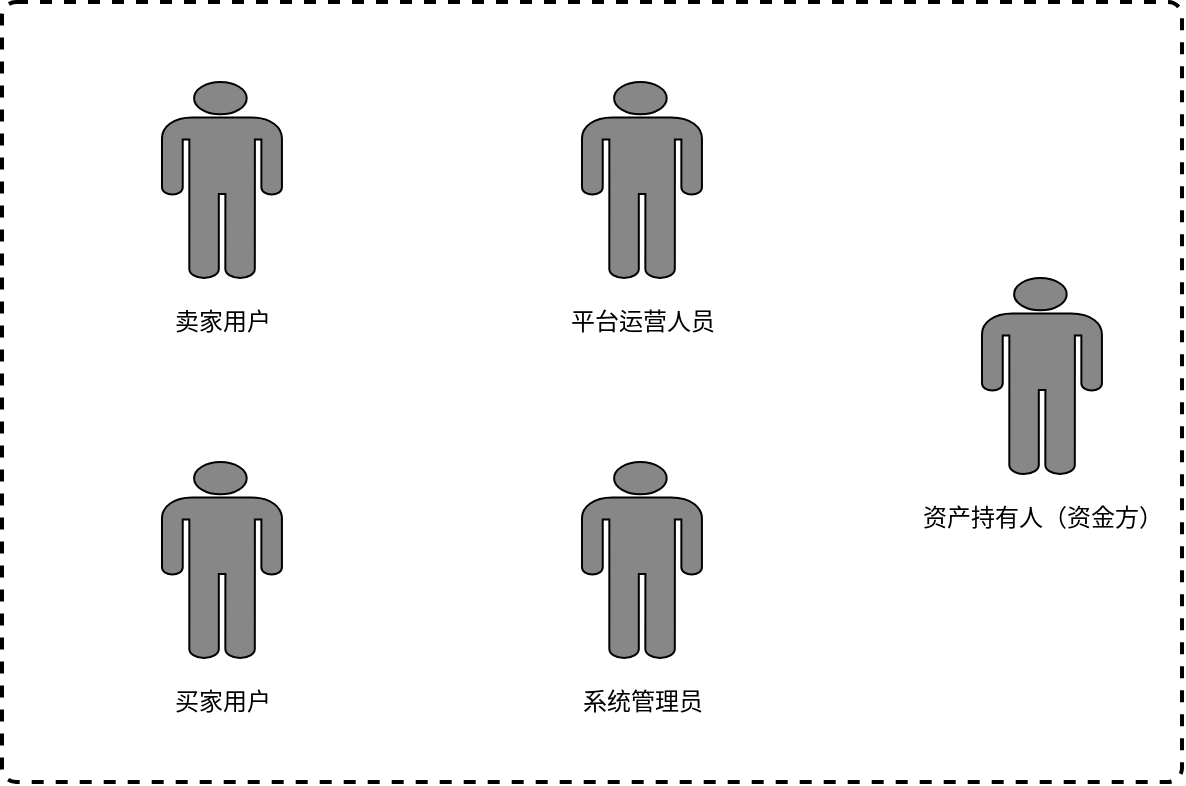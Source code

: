 <mxfile version="12.9.9" type="device"><diagram id="Ijtnsw6J4y4PtznwC4VL" name="第 1 页"><mxGraphModel dx="1086" dy="806" grid="1" gridSize="10" guides="1" tooltips="1" connect="1" arrows="1" fold="1" page="1" pageScale="1" pageWidth="827" pageHeight="1169" math="0" shadow="0"><root><mxCell id="0"/><mxCell id="1" parent="0"/><mxCell id="zJ5XQ5v3UrPRs_voYTVV-18" value="" style="rounded=1;whiteSpace=wrap;html=1;absoluteArcSize=1;arcSize=14;strokeWidth=2;dashed=1;" vertex="1" parent="1"><mxGeometry x="40" y="160" width="590" height="390" as="geometry"/></mxCell><mxCell id="zJ5XQ5v3UrPRs_voYTVV-7" value="" style="shape=mxgraph.signs.people.man_1;html=1;fillColor=#878787;strokeColor=#000000;verticalLabelPosition=bottom;verticalAlign=top;align=center;" vertex="1" parent="1"><mxGeometry x="120" y="200" width="60" height="98" as="geometry"/></mxCell><mxCell id="zJ5XQ5v3UrPRs_voYTVV-9" value="卖家用户" style="text;html=1;align=center;verticalAlign=middle;resizable=0;points=[];autosize=1;" vertex="1" parent="1"><mxGeometry x="120" y="310" width="60" height="20" as="geometry"/></mxCell><mxCell id="zJ5XQ5v3UrPRs_voYTVV-10" value="" style="shape=mxgraph.signs.people.man_1;html=1;fillColor=#878787;strokeColor=#000000;verticalLabelPosition=bottom;verticalAlign=top;align=center;" vertex="1" parent="1"><mxGeometry x="330" y="200" width="60" height="98" as="geometry"/></mxCell><mxCell id="zJ5XQ5v3UrPRs_voYTVV-11" value="平台运营人员" style="text;html=1;align=center;verticalAlign=middle;resizable=0;points=[];autosize=1;" vertex="1" parent="1"><mxGeometry x="315" y="310" width="90" height="20" as="geometry"/></mxCell><mxCell id="zJ5XQ5v3UrPRs_voYTVV-12" value="" style="shape=mxgraph.signs.people.man_1;html=1;fillColor=#878787;strokeColor=#000000;verticalLabelPosition=bottom;verticalAlign=top;align=center;" vertex="1" parent="1"><mxGeometry x="120" y="390" width="60" height="98" as="geometry"/></mxCell><mxCell id="zJ5XQ5v3UrPRs_voYTVV-13" value="买家用户" style="text;html=1;align=center;verticalAlign=middle;resizable=0;points=[];autosize=1;" vertex="1" parent="1"><mxGeometry x="120" y="500" width="60" height="20" as="geometry"/></mxCell><mxCell id="zJ5XQ5v3UrPRs_voYTVV-14" value="" style="shape=mxgraph.signs.people.man_1;html=1;fillColor=#878787;strokeColor=#000000;verticalLabelPosition=bottom;verticalAlign=top;align=center;" vertex="1" parent="1"><mxGeometry x="330" y="390" width="60" height="98" as="geometry"/></mxCell><mxCell id="zJ5XQ5v3UrPRs_voYTVV-15" value="系统管理员" style="text;html=1;align=center;verticalAlign=middle;resizable=0;points=[];autosize=1;" vertex="1" parent="1"><mxGeometry x="320" y="500" width="80" height="20" as="geometry"/></mxCell><mxCell id="zJ5XQ5v3UrPRs_voYTVV-16" value="" style="shape=mxgraph.signs.people.man_1;html=1;fillColor=#878787;strokeColor=#000000;verticalLabelPosition=bottom;verticalAlign=top;align=center;" vertex="1" parent="1"><mxGeometry x="530" y="298" width="60" height="98" as="geometry"/></mxCell><mxCell id="zJ5XQ5v3UrPRs_voYTVV-17" value="资产持有人（资金方）" style="text;html=1;align=center;verticalAlign=middle;resizable=0;points=[];autosize=1;" vertex="1" parent="1"><mxGeometry x="490" y="408" width="140" height="20" as="geometry"/></mxCell></root></mxGraphModel></diagram></mxfile>